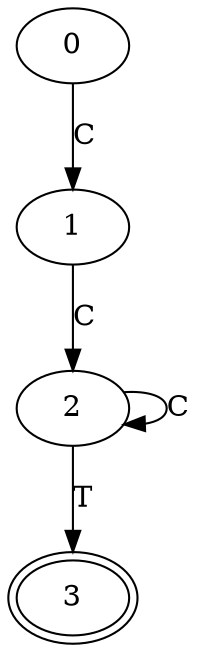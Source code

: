 digraph {
	3 [peripheries=2]
	0 -> 1 [label=C]
	1 -> 2 [label=C]
	2 -> 3 [label=T]
	2 -> 2 [label=C]
}
